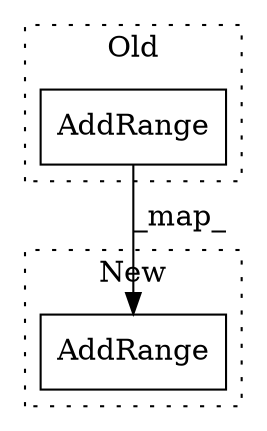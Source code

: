 digraph G {
subgraph cluster0 {
1 [label="AddRange" a="32" s="58057,58089" l="9,1" shape="box"];
label = "Old";
style="dotted";
}
subgraph cluster1 {
2 [label="AddRange" a="32" s="58680,58712" l="9,1" shape="box"];
label = "New";
style="dotted";
}
1 -> 2 [label="_map_"];
}